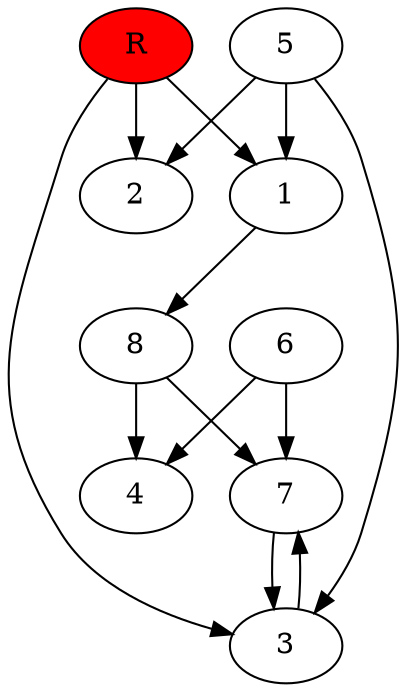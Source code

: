 digraph prb16038 {
	1
	2
	3
	4
	5
	6
	7
	8
	R [fillcolor="#ff0000" style=filled]
	1 -> 8
	3 -> 7
	5 -> 1
	5 -> 2
	5 -> 3
	6 -> 4
	6 -> 7
	7 -> 3
	8 -> 4
	8 -> 7
	R -> 1
	R -> 2
	R -> 3
}
